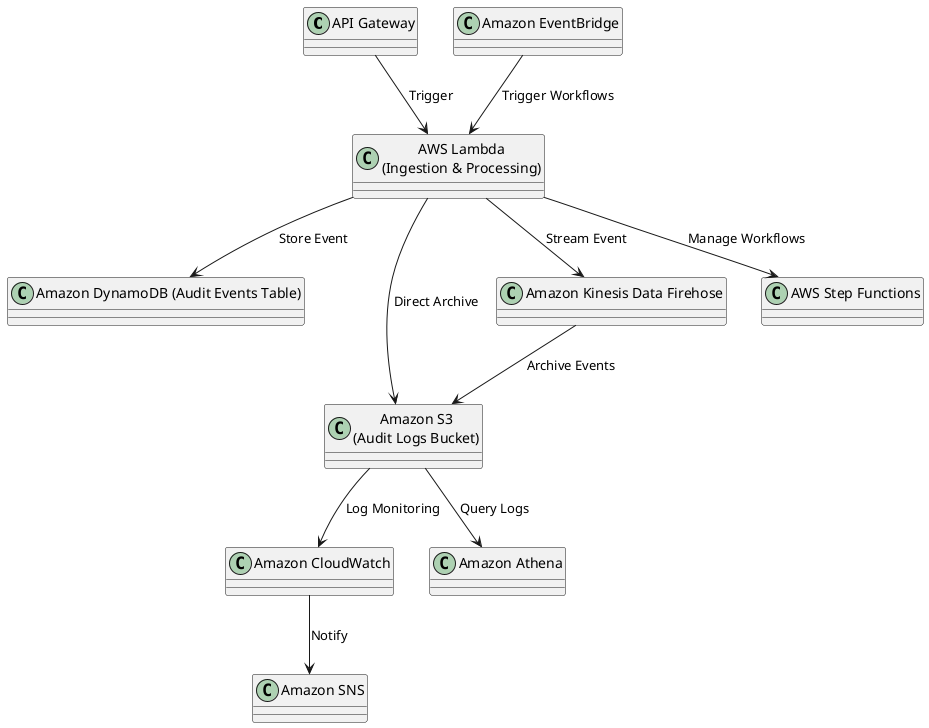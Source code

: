 @startuml Audit As a Service High-Level Architecture
!define RECTANGLE class

RECTANGLE "API Gateway" as APIGateway
RECTANGLE "AWS Lambda\n(Ingestion & Processing)" as Lambda
RECTANGLE "Amazon DynamoDB (Audit Events Table)" as DynamoDB
RECTANGLE "Amazon S3\n(Audit Logs Bucket)" as S3
RECTANGLE "Amazon Kinesis Data Firehose" as Kinesis
RECTANGLE "Amazon CloudWatch" as CloudWatch
RECTANGLE "AWS Step Functions" as StepFunctions
RECTANGLE "Amazon EventBridge" as EventBridge
RECTANGLE "Amazon Athena" as Athena
RECTANGLE "Amazon SNS" as SNS

APIGateway --> Lambda : Trigger
Lambda --> DynamoDB : Store Event
Lambda --> Kinesis : Stream Event
Kinesis --> S3 : Archive Events
Lambda --> S3 : Direct Archive
S3 --> Athena : Query Logs
S3 --> CloudWatch : Log Monitoring
CloudWatch --> SNS : Notify
Lambda --> StepFunctions : Manage Workflows
EventBridge --> Lambda : Trigger Workflows
@enduml
